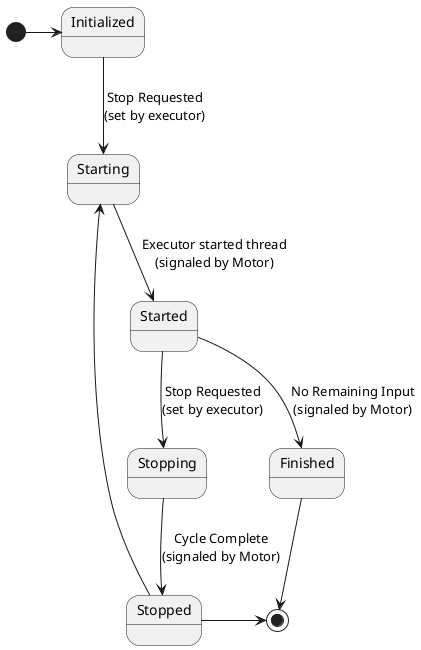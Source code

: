 @startuml
[*] -> Initialized

Initialized --> Starting : Stop Requested\n(set by executor)
Starting --> Started : Executor started thread\n(signaled by Motor)
Stopping --> Stopped : Cycle Complete\n(signaled by Motor)
Started --> Stopping : Stop Requested\n(set by executor)
Started --> Finished : No Remaining Input\n(signaled by Motor)
Finished --> [*]
Stopped --> Starting
Stopped -> [*]

@enduml